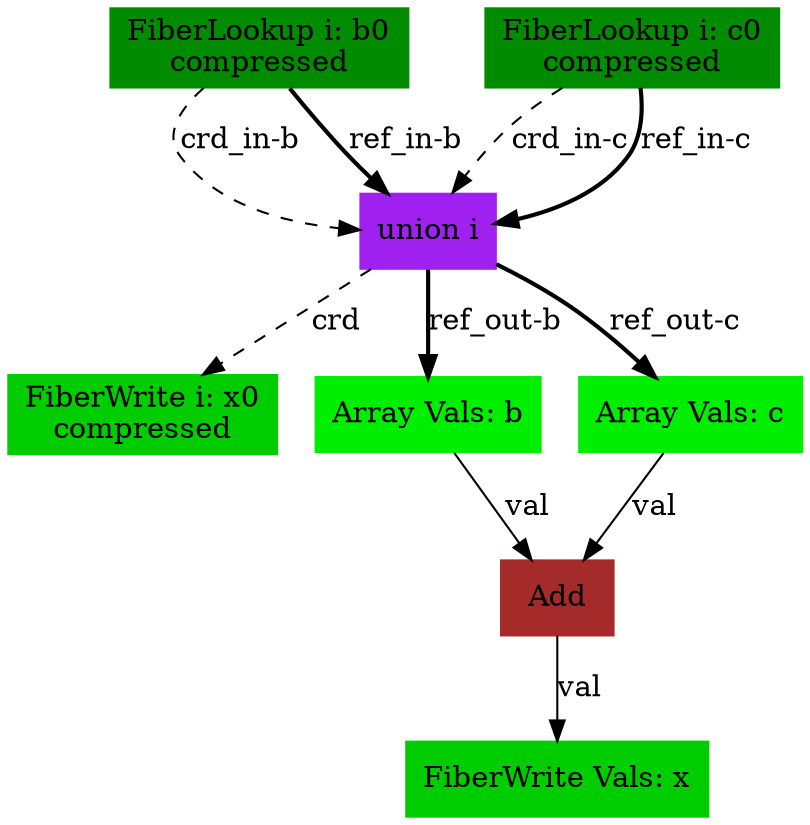digraph SAM {
    comment="x=s0,b=s0,c=s0"
    6 [comment="type=fiberlookup,index=i,tensor=b,mode=0,format=compressed,src=true,root=true" label="FiberLookup i: b0\ncompressed" color=green4 shape=box style=filled type="fiberlookup" index="i" tensor="b" mode="0" format="compressed" src="true" root="true"]
    5 [comment="type=union,index=i" label="union i" color=purple shape=box style=filled type="union" index="i"]
    1 [comment="type=fiberwrite,index=i,tensor=x,mode=0,format=compressed,segsize=2,crdsize=b0_dim,sink=true" label="FiberWrite i: x0\ncompressed" color=green3 shape=box style=filled type="fiberwrite" index="i" tensor="x" mode="0" format="compressed" segsize="2" crdsize="b0_dim" sink="true"]
    3 [comment="type=arrayvals,tensor=b" label="Array Vals: b" color=green2 shape=box style=filled type="arrayvals" tensor="b"]
    2 [comment="type=add,sub=0" label="Add" color=brown shape=box style=filled type="add" sub="0"]
    0 [comment="type=fiberwrite,mode=vals,tensor=x,size=1*b0_dim,sink=true" label="FiberWrite Vals: x" color=green3 shape=box style=filled type="fiberwrite" tensor="x" mode="vals" size="1*b0_dim" sink="true"]
    4 [comment="type=arrayvals,tensor=c" label="Array Vals: c" color=green2 shape=box style=filled type="arrayvals" tensor="c"]
    7 [comment="type=fiberlookup,index=i,tensor=c,mode=0,format=compressed,src=true,root=true" label="FiberLookup i: c0\ncompressed" color=green4 shape=box style=filled type="fiberlookup" index="i" tensor="c" mode="0" format="compressed" src="true" root="true"]
    6 -> 5 [label="crd_in-b" style=dashed type="crd" comment="in-b"]
    5 -> 1 [label="crd" style=dashed type="crd"]
    5 -> 3 [label="ref_out-b" style=bold type="ref" comment="out-b"]
    3 -> 2 [label="val" type="val"]
    2 -> 0 [label="val" type="val"]
    5 -> 4 [label="ref_out-c" style=bold type="ref" comment="out-c"]
    4 -> 2 [label="val" type="val"]
    6 -> 5 [label="ref_in-b" style=bold type="ref" comment="in-b"]
    7 -> 5 [label="crd_in-c" style=dashed type="crd" comment="in-c"]
    7 -> 5 [label="ref_in-c" style=bold type="ref" comment="in-c"]
}
